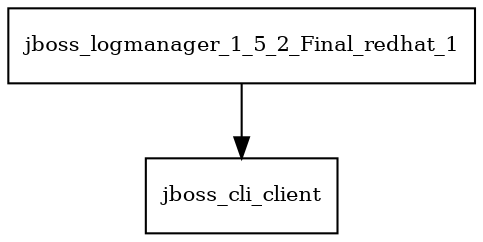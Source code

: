 digraph jboss_logmanager_1_5_2_Final_redhat_1_dependencies {
  node [shape = box, fontsize=10.0];
  jboss_logmanager_1_5_2_Final_redhat_1 -> jboss_cli_client;
}
